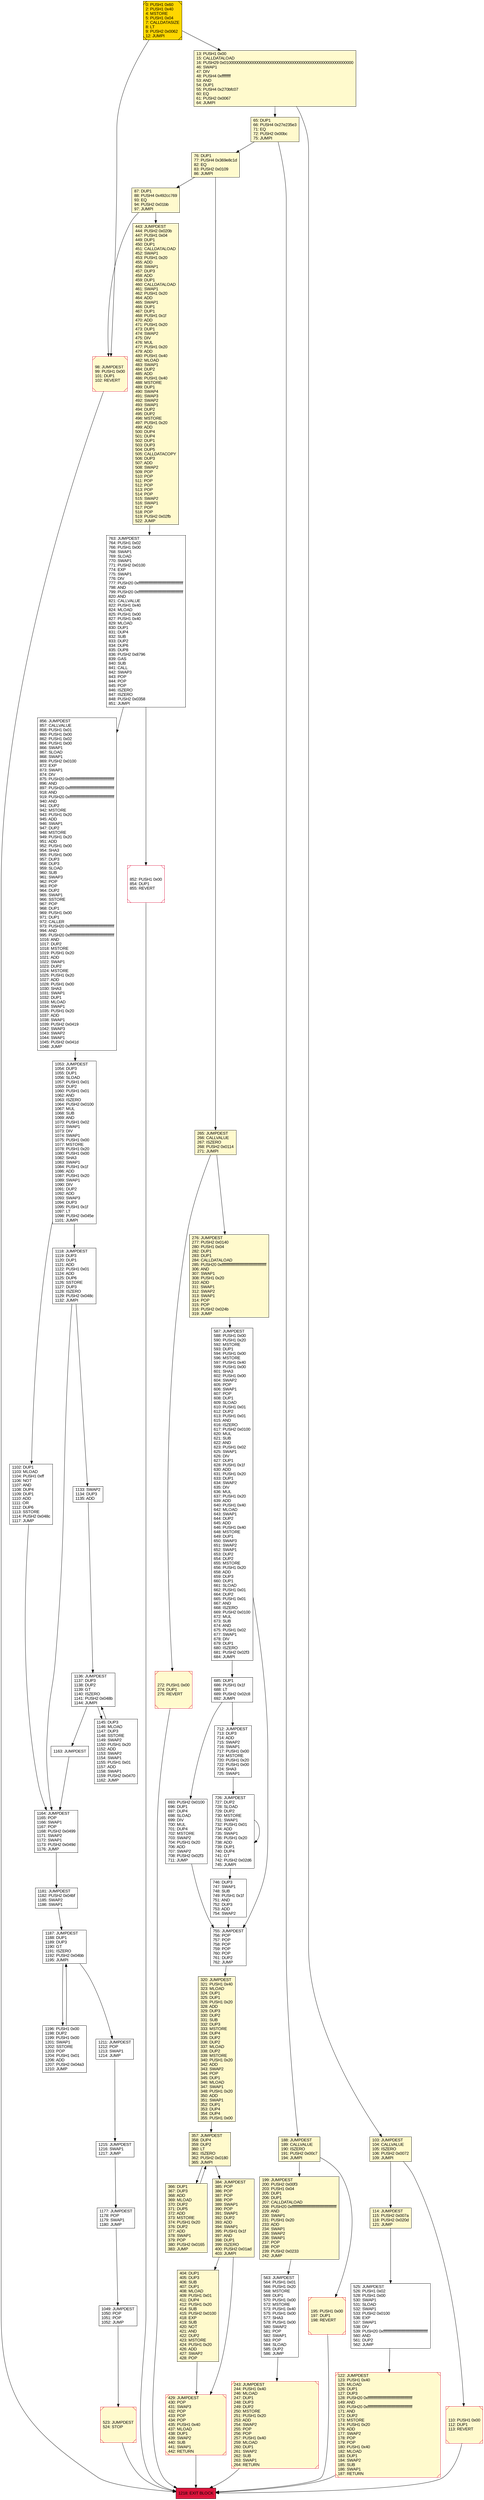 digraph G {
bgcolor=transparent rankdir=UD;
node [shape=box style=filled color=black fillcolor=white fontname=arial fontcolor=black];
693 [label="693: PUSH2 0x0100\l696: DUP1\l697: DUP4\l698: SLOAD\l699: DIV\l700: MUL\l701: DUP4\l702: MSTORE\l703: SWAP2\l704: PUSH1 0x20\l706: ADD\l707: SWAP2\l708: PUSH2 0x02f3\l711: JUMP\l" ];
685 [label="685: DUP1\l686: PUSH1 0x1f\l688: LT\l689: PUSH2 0x02c8\l692: JUMPI\l" ];
1053 [label="1053: JUMPDEST\l1054: DUP3\l1055: DUP1\l1056: SLOAD\l1057: PUSH1 0x01\l1059: DUP2\l1060: PUSH1 0x01\l1062: AND\l1063: ISZERO\l1064: PUSH2 0x0100\l1067: MUL\l1068: SUB\l1069: AND\l1070: PUSH1 0x02\l1072: SWAP1\l1073: DIV\l1074: SWAP1\l1075: PUSH1 0x00\l1077: MSTORE\l1078: PUSH1 0x20\l1080: PUSH1 0x00\l1082: SHA3\l1083: SWAP1\l1084: PUSH1 0x1f\l1086: ADD\l1087: PUSH1 0x20\l1089: SWAP1\l1090: DIV\l1091: DUP2\l1092: ADD\l1093: SWAP3\l1094: DUP3\l1095: PUSH1 0x1f\l1097: LT\l1098: PUSH2 0x045e\l1101: JUMPI\l" ];
1215 [label="1215: JUMPDEST\l1216: SWAP1\l1217: JUMP\l" ];
199 [label="199: JUMPDEST\l200: PUSH2 0x00f3\l203: PUSH1 0x04\l205: DUP1\l206: DUP1\l207: CALLDATALOAD\l208: PUSH20 0xffffffffffffffffffffffffffffffffffffffff\l229: AND\l230: SWAP1\l231: PUSH1 0x20\l233: ADD\l234: SWAP1\l235: SWAP2\l236: SWAP1\l237: POP\l238: POP\l239: PUSH2 0x0233\l242: JUMP\l" fillcolor=lemonchiffon ];
763 [label="763: JUMPDEST\l764: PUSH1 0x02\l766: PUSH1 0x00\l768: SWAP1\l769: SLOAD\l770: SWAP1\l771: PUSH2 0x0100\l774: EXP\l775: SWAP1\l776: DIV\l777: PUSH20 0xffffffffffffffffffffffffffffffffffffffff\l798: AND\l799: PUSH20 0xffffffffffffffffffffffffffffffffffffffff\l820: AND\l821: CALLVALUE\l822: PUSH1 0x40\l824: MLOAD\l825: PUSH1 0x00\l827: PUSH1 0x40\l829: MLOAD\l830: DUP1\l831: DUP4\l832: SUB\l833: DUP2\l834: DUP6\l835: DUP8\l836: PUSH2 0x8796\l839: GAS\l840: SUB\l841: CALL\l842: SWAP3\l843: POP\l844: POP\l845: POP\l846: ISZERO\l847: ISZERO\l848: PUSH2 0x0358\l851: JUMPI\l" ];
76 [label="76: DUP1\l77: PUSH4 0x369e8c1d\l82: EQ\l83: PUSH2 0x0109\l86: JUMPI\l" fillcolor=lemonchiffon ];
114 [label="114: JUMPDEST\l115: PUSH2 0x007a\l118: PUSH2 0x020d\l121: JUMP\l" fillcolor=lemonchiffon ];
366 [label="366: DUP1\l367: DUP3\l368: ADD\l369: MLOAD\l370: DUP2\l371: DUP5\l372: ADD\l373: MSTORE\l374: PUSH1 0x20\l376: DUP2\l377: ADD\l378: SWAP1\l379: POP\l380: PUSH2 0x0165\l383: JUMP\l" fillcolor=lemonchiffon ];
856 [label="856: JUMPDEST\l857: CALLVALUE\l858: PUSH1 0x01\l860: PUSH1 0x00\l862: PUSH1 0x02\l864: PUSH1 0x00\l866: SWAP1\l867: SLOAD\l868: SWAP1\l869: PUSH2 0x0100\l872: EXP\l873: SWAP1\l874: DIV\l875: PUSH20 0xffffffffffffffffffffffffffffffffffffffff\l896: AND\l897: PUSH20 0xffffffffffffffffffffffffffffffffffffffff\l918: AND\l919: PUSH20 0xffffffffffffffffffffffffffffffffffffffff\l940: AND\l941: DUP2\l942: MSTORE\l943: PUSH1 0x20\l945: ADD\l946: SWAP1\l947: DUP2\l948: MSTORE\l949: PUSH1 0x20\l951: ADD\l952: PUSH1 0x00\l954: SHA3\l955: PUSH1 0x00\l957: DUP3\l958: DUP3\l959: SLOAD\l960: SUB\l961: SWAP3\l962: POP\l963: POP\l964: DUP2\l965: SWAP1\l966: SSTORE\l967: POP\l968: DUP1\l969: PUSH1 0x00\l971: DUP1\l972: CALLER\l973: PUSH20 0xffffffffffffffffffffffffffffffffffffffff\l994: AND\l995: PUSH20 0xffffffffffffffffffffffffffffffffffffffff\l1016: AND\l1017: DUP2\l1018: MSTORE\l1019: PUSH1 0x20\l1021: ADD\l1022: SWAP1\l1023: DUP2\l1024: MSTORE\l1025: PUSH1 0x20\l1027: ADD\l1028: PUSH1 0x00\l1030: SHA3\l1031: SWAP1\l1032: DUP1\l1033: MLOAD\l1034: SWAP1\l1035: PUSH1 0x20\l1037: ADD\l1038: SWAP1\l1039: PUSH2 0x0419\l1042: SWAP3\l1043: SWAP2\l1044: SWAP1\l1045: PUSH2 0x041d\l1048: JUMP\l" ];
1196 [label="1196: PUSH1 0x00\l1198: DUP2\l1199: PUSH1 0x00\l1201: SWAP1\l1202: SSTORE\l1203: POP\l1204: PUSH1 0x01\l1206: ADD\l1207: PUSH2 0x04a3\l1210: JUMP\l" ];
587 [label="587: JUMPDEST\l588: PUSH1 0x00\l590: PUSH1 0x20\l592: MSTORE\l593: DUP1\l594: PUSH1 0x00\l596: MSTORE\l597: PUSH1 0x40\l599: PUSH1 0x00\l601: SHA3\l602: PUSH1 0x00\l604: SWAP2\l605: POP\l606: SWAP1\l607: POP\l608: DUP1\l609: SLOAD\l610: PUSH1 0x01\l612: DUP2\l613: PUSH1 0x01\l615: AND\l616: ISZERO\l617: PUSH2 0x0100\l620: MUL\l621: SUB\l622: AND\l623: PUSH1 0x02\l625: SWAP1\l626: DIV\l627: DUP1\l628: PUSH1 0x1f\l630: ADD\l631: PUSH1 0x20\l633: DUP1\l634: SWAP2\l635: DIV\l636: MUL\l637: PUSH1 0x20\l639: ADD\l640: PUSH1 0x40\l642: MLOAD\l643: SWAP1\l644: DUP2\l645: ADD\l646: PUSH1 0x40\l648: MSTORE\l649: DUP1\l650: SWAP3\l651: SWAP2\l652: SWAP1\l653: DUP2\l654: DUP2\l655: MSTORE\l656: PUSH1 0x20\l658: ADD\l659: DUP3\l660: DUP1\l661: SLOAD\l662: PUSH1 0x01\l664: DUP2\l665: PUSH1 0x01\l667: AND\l668: ISZERO\l669: PUSH2 0x0100\l672: MUL\l673: SUB\l674: AND\l675: PUSH1 0x02\l677: SWAP1\l678: DIV\l679: DUP1\l680: ISZERO\l681: PUSH2 0x02f3\l684: JUMPI\l" ];
404 [label="404: DUP1\l405: DUP3\l406: SUB\l407: DUP1\l408: MLOAD\l409: PUSH1 0x01\l411: DUP4\l412: PUSH1 0x20\l414: SUB\l415: PUSH2 0x0100\l418: EXP\l419: SUB\l420: NOT\l421: AND\l422: DUP2\l423: MSTORE\l424: PUSH1 0x20\l426: ADD\l427: SWAP2\l428: POP\l" fillcolor=lemonchiffon ];
523 [label="523: JUMPDEST\l524: STOP\l" fillcolor=lemonchiffon shape=Msquare color=crimson ];
1187 [label="1187: JUMPDEST\l1188: DUP1\l1189: DUP3\l1190: GT\l1191: ISZERO\l1192: PUSH2 0x04bb\l1195: JUMPI\l" ];
65 [label="65: DUP1\l66: PUSH4 0x27e235e3\l71: EQ\l72: PUSH2 0x00bc\l75: JUMPI\l" fillcolor=lemonchiffon ];
525 [label="525: JUMPDEST\l526: PUSH1 0x02\l528: PUSH1 0x00\l530: SWAP1\l531: SLOAD\l532: SWAP1\l533: PUSH2 0x0100\l536: EXP\l537: SWAP1\l538: DIV\l539: PUSH20 0xffffffffffffffffffffffffffffffffffffffff\l560: AND\l561: DUP2\l562: JUMP\l" ];
122 [label="122: JUMPDEST\l123: PUSH1 0x40\l125: MLOAD\l126: DUP1\l127: DUP3\l128: PUSH20 0xffffffffffffffffffffffffffffffffffffffff\l149: AND\l150: PUSH20 0xffffffffffffffffffffffffffffffffffffffff\l171: AND\l172: DUP2\l173: MSTORE\l174: PUSH1 0x20\l176: ADD\l177: SWAP2\l178: POP\l179: POP\l180: PUSH1 0x40\l182: MLOAD\l183: DUP1\l184: SWAP2\l185: SUB\l186: SWAP1\l187: RETURN\l" fillcolor=lemonchiffon shape=Msquare color=crimson ];
357 [label="357: JUMPDEST\l358: DUP4\l359: DUP2\l360: LT\l361: ISZERO\l362: PUSH2 0x0180\l365: JUMPI\l" fillcolor=lemonchiffon ];
188 [label="188: JUMPDEST\l189: CALLVALUE\l190: ISZERO\l191: PUSH2 0x00c7\l194: JUMPI\l" fillcolor=lemonchiffon ];
272 [label="272: PUSH1 0x00\l274: DUP1\l275: REVERT\l" fillcolor=lemonchiffon shape=Msquare color=crimson ];
429 [label="429: JUMPDEST\l430: POP\l431: SWAP3\l432: POP\l433: POP\l434: POP\l435: PUSH1 0x40\l437: MLOAD\l438: DUP1\l439: SWAP2\l440: SUB\l441: SWAP1\l442: RETURN\l" fillcolor=lemonchiffon shape=Msquare color=crimson ];
1102 [label="1102: DUP1\l1103: MLOAD\l1104: PUSH1 0xff\l1106: NOT\l1107: AND\l1108: DUP4\l1109: DUP1\l1110: ADD\l1111: OR\l1112: DUP6\l1113: SSTORE\l1114: PUSH2 0x048c\l1117: JUMP\l" ];
1136 [label="1136: JUMPDEST\l1137: DUP3\l1138: DUP2\l1139: GT\l1140: ISZERO\l1141: PUSH2 0x048b\l1144: JUMPI\l" ];
243 [label="243: JUMPDEST\l244: PUSH1 0x40\l246: MLOAD\l247: DUP1\l248: DUP3\l249: DUP2\l250: MSTORE\l251: PUSH1 0x20\l253: ADD\l254: SWAP2\l255: POP\l256: POP\l257: PUSH1 0x40\l259: MLOAD\l260: DUP1\l261: SWAP2\l262: SUB\l263: SWAP1\l264: RETURN\l" fillcolor=lemonchiffon shape=Msquare color=crimson ];
1218 [label="1218: EXIT BLOCK\l" fillcolor=crimson ];
755 [label="755: JUMPDEST\l756: POP\l757: POP\l758: POP\l759: POP\l760: POP\l761: DUP2\l762: JUMP\l" ];
1163 [label="1163: JUMPDEST\l" ];
1145 [label="1145: DUP3\l1146: MLOAD\l1147: DUP3\l1148: SSTORE\l1149: SWAP2\l1150: PUSH1 0x20\l1152: ADD\l1153: SWAP2\l1154: SWAP1\l1155: PUSH1 0x01\l1157: ADD\l1158: SWAP1\l1159: PUSH2 0x0470\l1162: JUMP\l" ];
1177 [label="1177: JUMPDEST\l1178: POP\l1179: SWAP1\l1180: JUMP\l" ];
384 [label="384: JUMPDEST\l385: POP\l386: POP\l387: POP\l388: POP\l389: SWAP1\l390: POP\l391: SWAP1\l392: DUP2\l393: ADD\l394: SWAP1\l395: PUSH1 0x1f\l397: AND\l398: DUP1\l399: ISZERO\l400: PUSH2 0x01ad\l403: JUMPI\l" fillcolor=lemonchiffon ];
110 [label="110: PUSH1 0x00\l112: DUP1\l113: REVERT\l" fillcolor=lemonchiffon shape=Msquare color=crimson ];
712 [label="712: JUMPDEST\l713: DUP3\l714: ADD\l715: SWAP2\l716: SWAP1\l717: PUSH1 0x00\l719: MSTORE\l720: PUSH1 0x20\l722: PUSH1 0x00\l724: SHA3\l725: SWAP1\l" ];
746 [label="746: DUP3\l747: SWAP1\l748: SUB\l749: PUSH1 0x1f\l751: AND\l752: DUP3\l753: ADD\l754: SWAP2\l" ];
1049 [label="1049: JUMPDEST\l1050: POP\l1051: POP\l1052: JUMP\l" ];
1118 [label="1118: JUMPDEST\l1119: DUP3\l1120: DUP1\l1121: ADD\l1122: PUSH1 0x01\l1124: ADD\l1125: DUP6\l1126: SSTORE\l1127: DUP3\l1128: ISZERO\l1129: PUSH2 0x048c\l1132: JUMPI\l" ];
0 [label="0: PUSH1 0x60\l2: PUSH1 0x40\l4: MSTORE\l5: PUSH1 0x04\l7: CALLDATASIZE\l8: LT\l9: PUSH2 0x0062\l12: JUMPI\l" fillcolor=lemonchiffon shape=Msquare fillcolor=gold ];
443 [label="443: JUMPDEST\l444: PUSH2 0x020b\l447: PUSH1 0x04\l449: DUP1\l450: DUP1\l451: CALLDATALOAD\l452: SWAP1\l453: PUSH1 0x20\l455: ADD\l456: SWAP1\l457: DUP3\l458: ADD\l459: DUP1\l460: CALLDATALOAD\l461: SWAP1\l462: PUSH1 0x20\l464: ADD\l465: SWAP1\l466: DUP1\l467: DUP1\l468: PUSH1 0x1f\l470: ADD\l471: PUSH1 0x20\l473: DUP1\l474: SWAP2\l475: DIV\l476: MUL\l477: PUSH1 0x20\l479: ADD\l480: PUSH1 0x40\l482: MLOAD\l483: SWAP1\l484: DUP2\l485: ADD\l486: PUSH1 0x40\l488: MSTORE\l489: DUP1\l490: SWAP4\l491: SWAP3\l492: SWAP2\l493: SWAP1\l494: DUP2\l495: DUP2\l496: MSTORE\l497: PUSH1 0x20\l499: ADD\l500: DUP4\l501: DUP4\l502: DUP1\l503: DUP3\l504: DUP5\l505: CALLDATACOPY\l506: DUP3\l507: ADD\l508: SWAP2\l509: POP\l510: POP\l511: POP\l512: POP\l513: POP\l514: POP\l515: SWAP2\l516: SWAP1\l517: POP\l518: POP\l519: PUSH2 0x02fb\l522: JUMP\l" fillcolor=lemonchiffon ];
87 [label="87: DUP1\l88: PUSH4 0x492cc769\l93: EQ\l94: PUSH2 0x01bb\l97: JUMPI\l" fillcolor=lemonchiffon ];
276 [label="276: JUMPDEST\l277: PUSH2 0x0140\l280: PUSH1 0x04\l282: DUP1\l283: DUP1\l284: CALLDATALOAD\l285: PUSH20 0xffffffffffffffffffffffffffffffffffffffff\l306: AND\l307: SWAP1\l308: PUSH1 0x20\l310: ADD\l311: SWAP1\l312: SWAP2\l313: SWAP1\l314: POP\l315: POP\l316: PUSH2 0x024b\l319: JUMP\l" fillcolor=lemonchiffon ];
195 [label="195: PUSH1 0x00\l197: DUP1\l198: REVERT\l" fillcolor=lemonchiffon shape=Msquare color=crimson ];
1164 [label="1164: JUMPDEST\l1165: POP\l1166: SWAP1\l1167: POP\l1168: PUSH2 0x0499\l1171: SWAP2\l1172: SWAP1\l1173: PUSH2 0x049d\l1176: JUMP\l" ];
98 [label="98: JUMPDEST\l99: PUSH1 0x00\l101: DUP1\l102: REVERT\l" fillcolor=lemonchiffon shape=Msquare color=crimson ];
563 [label="563: JUMPDEST\l564: PUSH1 0x01\l566: PUSH1 0x20\l568: MSTORE\l569: DUP1\l570: PUSH1 0x00\l572: MSTORE\l573: PUSH1 0x40\l575: PUSH1 0x00\l577: SHA3\l578: PUSH1 0x00\l580: SWAP2\l581: POP\l582: SWAP1\l583: POP\l584: SLOAD\l585: DUP2\l586: JUMP\l" ];
726 [label="726: JUMPDEST\l727: DUP2\l728: SLOAD\l729: DUP2\l730: MSTORE\l731: SWAP1\l732: PUSH1 0x01\l734: ADD\l735: SWAP1\l736: PUSH1 0x20\l738: ADD\l739: DUP1\l740: DUP4\l741: GT\l742: PUSH2 0x02d6\l745: JUMPI\l" ];
1211 [label="1211: JUMPDEST\l1212: POP\l1213: SWAP1\l1214: JUMP\l" ];
1133 [label="1133: SWAP2\l1134: DUP3\l1135: ADD\l" ];
320 [label="320: JUMPDEST\l321: PUSH1 0x40\l323: MLOAD\l324: DUP1\l325: DUP1\l326: PUSH1 0x20\l328: ADD\l329: DUP3\l330: DUP2\l331: SUB\l332: DUP3\l333: MSTORE\l334: DUP4\l335: DUP2\l336: DUP2\l337: MLOAD\l338: DUP2\l339: MSTORE\l340: PUSH1 0x20\l342: ADD\l343: SWAP2\l344: POP\l345: DUP1\l346: MLOAD\l347: SWAP1\l348: PUSH1 0x20\l350: ADD\l351: SWAP1\l352: DUP1\l353: DUP4\l354: DUP4\l355: PUSH1 0x00\l" fillcolor=lemonchiffon ];
103 [label="103: JUMPDEST\l104: CALLVALUE\l105: ISZERO\l106: PUSH2 0x0072\l109: JUMPI\l" fillcolor=lemonchiffon ];
265 [label="265: JUMPDEST\l266: CALLVALUE\l267: ISZERO\l268: PUSH2 0x0114\l271: JUMPI\l" fillcolor=lemonchiffon ];
852 [label="852: PUSH1 0x00\l854: DUP1\l855: REVERT\l" shape=Msquare color=crimson ];
1181 [label="1181: JUMPDEST\l1182: PUSH2 0x04bf\l1185: SWAP2\l1186: SWAP1\l" ];
13 [label="13: PUSH1 0x00\l15: CALLDATALOAD\l16: PUSH29 0x0100000000000000000000000000000000000000000000000000000000\l46: SWAP1\l47: DIV\l48: PUSH4 0xffffffff\l53: AND\l54: DUP1\l55: PUSH4 0x270bfc07\l60: EQ\l61: PUSH2 0x0067\l64: JUMPI\l" fillcolor=lemonchiffon ];
726 -> 726;
243 -> 1218;
763 -> 856;
685 -> 693;
65 -> 188;
13 -> 103;
110 -> 1218;
525 -> 122;
87 -> 443;
856 -> 1053;
746 -> 755;
587 -> 685;
1177 -> 1049;
1164 -> 1181;
195 -> 1218;
1163 -> 1164;
188 -> 199;
98 -> 1218;
404 -> 429;
563 -> 243;
265 -> 276;
0 -> 13;
0 -> 98;
1053 -> 1102;
114 -> 525;
755 -> 320;
65 -> 76;
1118 -> 1164;
1187 -> 1196;
1196 -> 1187;
852 -> 1218;
712 -> 726;
726 -> 746;
87 -> 98;
1118 -> 1133;
103 -> 110;
357 -> 366;
366 -> 357;
276 -> 587;
265 -> 272;
1215 -> 1177;
443 -> 763;
693 -> 755;
76 -> 87;
1187 -> 1211;
188 -> 195;
1049 -> 523;
1102 -> 1164;
384 -> 404;
685 -> 712;
1053 -> 1118;
1181 -> 1187;
587 -> 755;
1133 -> 1136;
320 -> 357;
13 -> 65;
523 -> 1218;
199 -> 563;
1211 -> 1215;
103 -> 114;
357 -> 384;
76 -> 265;
763 -> 852;
122 -> 1218;
1136 -> 1145;
1145 -> 1136;
1136 -> 1163;
272 -> 1218;
429 -> 1218;
384 -> 429;
}
